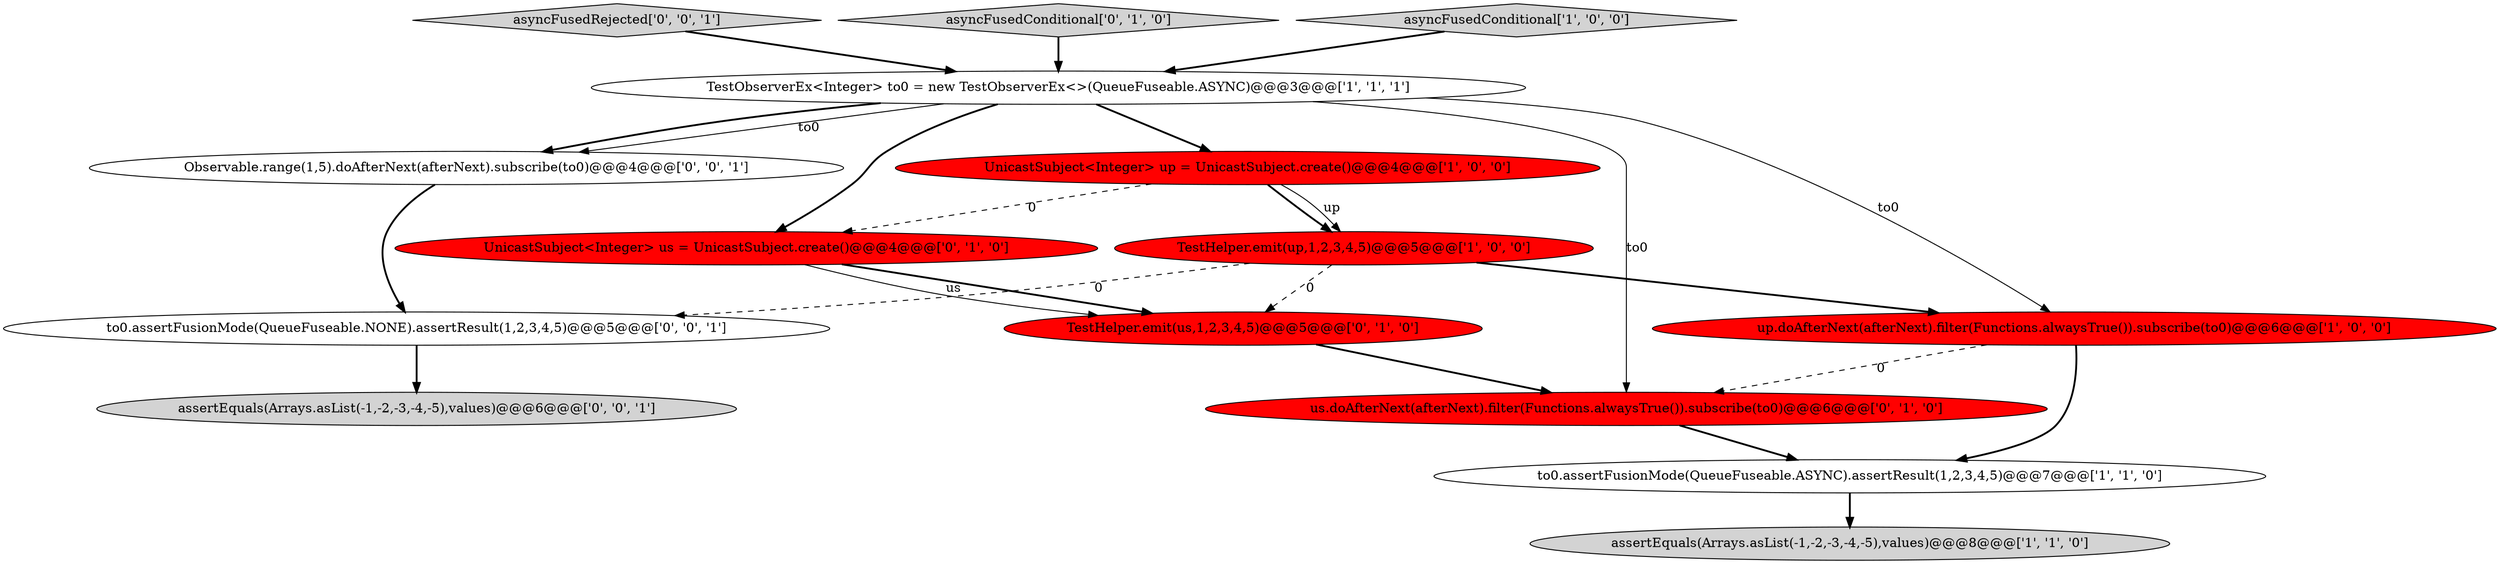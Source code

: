 digraph {
11 [style = filled, label = "assertEquals(Arrays.asList(-1,-2,-3,-4,-5),values)@@@6@@@['0', '0', '1']", fillcolor = lightgray, shape = ellipse image = "AAA0AAABBB3BBB"];
13 [style = filled, label = "asyncFusedRejected['0', '0', '1']", fillcolor = lightgray, shape = diamond image = "AAA0AAABBB3BBB"];
10 [style = filled, label = "asyncFusedConditional['0', '1', '0']", fillcolor = lightgray, shape = diamond image = "AAA0AAABBB2BBB"];
1 [style = filled, label = "TestHelper.emit(up,1,2,3,4,5)@@@5@@@['1', '0', '0']", fillcolor = red, shape = ellipse image = "AAA1AAABBB1BBB"];
2 [style = filled, label = "to0.assertFusionMode(QueueFuseable.ASYNC).assertResult(1,2,3,4,5)@@@7@@@['1', '1', '0']", fillcolor = white, shape = ellipse image = "AAA0AAABBB1BBB"];
8 [style = filled, label = "TestHelper.emit(us,1,2,3,4,5)@@@5@@@['0', '1', '0']", fillcolor = red, shape = ellipse image = "AAA1AAABBB2BBB"];
3 [style = filled, label = "UnicastSubject<Integer> up = UnicastSubject.create()@@@4@@@['1', '0', '0']", fillcolor = red, shape = ellipse image = "AAA1AAABBB1BBB"];
4 [style = filled, label = "TestObserverEx<Integer> to0 = new TestObserverEx<>(QueueFuseable.ASYNC)@@@3@@@['1', '1', '1']", fillcolor = white, shape = ellipse image = "AAA0AAABBB1BBB"];
7 [style = filled, label = "us.doAfterNext(afterNext).filter(Functions.alwaysTrue()).subscribe(to0)@@@6@@@['0', '1', '0']", fillcolor = red, shape = ellipse image = "AAA1AAABBB2BBB"];
9 [style = filled, label = "UnicastSubject<Integer> us = UnicastSubject.create()@@@4@@@['0', '1', '0']", fillcolor = red, shape = ellipse image = "AAA1AAABBB2BBB"];
14 [style = filled, label = "to0.assertFusionMode(QueueFuseable.NONE).assertResult(1,2,3,4,5)@@@5@@@['0', '0', '1']", fillcolor = white, shape = ellipse image = "AAA0AAABBB3BBB"];
12 [style = filled, label = "Observable.range(1,5).doAfterNext(afterNext).subscribe(to0)@@@4@@@['0', '0', '1']", fillcolor = white, shape = ellipse image = "AAA0AAABBB3BBB"];
6 [style = filled, label = "asyncFusedConditional['1', '0', '0']", fillcolor = lightgray, shape = diamond image = "AAA0AAABBB1BBB"];
5 [style = filled, label = "assertEquals(Arrays.asList(-1,-2,-3,-4,-5),values)@@@8@@@['1', '1', '0']", fillcolor = lightgray, shape = ellipse image = "AAA0AAABBB1BBB"];
0 [style = filled, label = "up.doAfterNext(afterNext).filter(Functions.alwaysTrue()).subscribe(to0)@@@6@@@['1', '0', '0']", fillcolor = red, shape = ellipse image = "AAA1AAABBB1BBB"];
4->9 [style = bold, label=""];
4->3 [style = bold, label=""];
3->1 [style = bold, label=""];
1->14 [style = dashed, label="0"];
4->7 [style = solid, label="to0"];
0->2 [style = bold, label=""];
4->0 [style = solid, label="to0"];
1->0 [style = bold, label=""];
9->8 [style = bold, label=""];
8->7 [style = bold, label=""];
3->1 [style = solid, label="up"];
4->12 [style = solid, label="to0"];
6->4 [style = bold, label=""];
3->9 [style = dashed, label="0"];
7->2 [style = bold, label=""];
12->14 [style = bold, label=""];
10->4 [style = bold, label=""];
4->12 [style = bold, label=""];
1->8 [style = dashed, label="0"];
9->8 [style = solid, label="us"];
0->7 [style = dashed, label="0"];
14->11 [style = bold, label=""];
2->5 [style = bold, label=""];
13->4 [style = bold, label=""];
}
